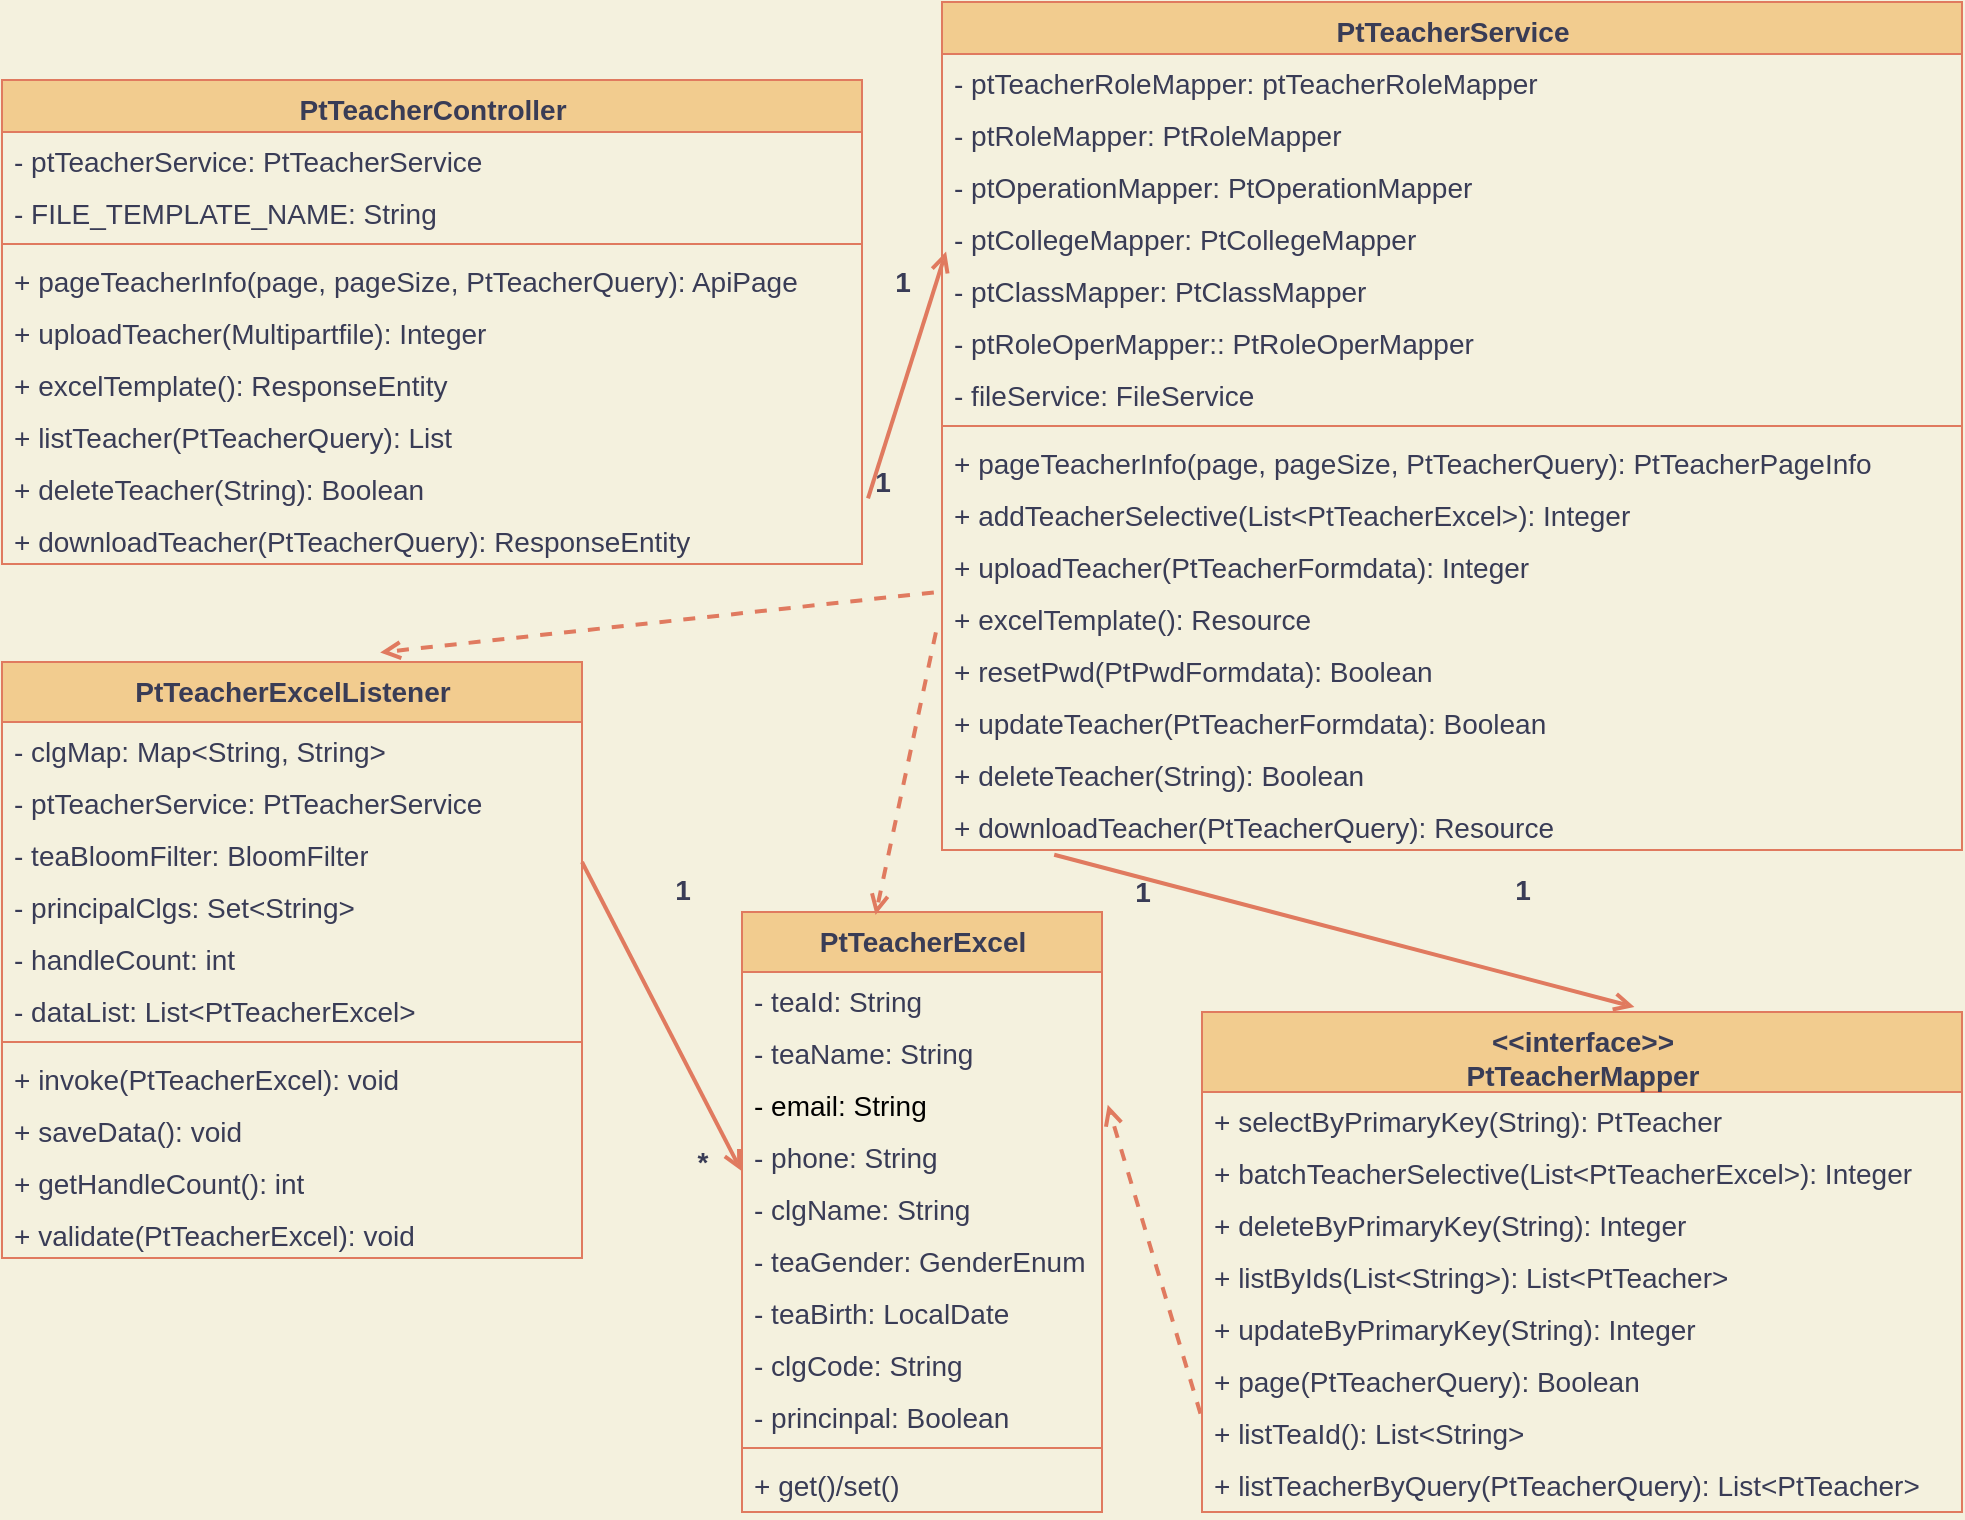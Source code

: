 <mxfile version="15.4.0" type="device"><diagram name="Page-1" id="9f46799a-70d6-7492-0946-bef42562c5a5"><mxGraphModel dx="1038" dy="1457" grid="1" gridSize="10" guides="1" tooltips="1" connect="0" arrows="1" fold="1" page="1" pageScale="1" pageWidth="1100" pageHeight="850" background="#F4F1DE" math="0" shadow="0"><root><mxCell id="0"/><mxCell id="1" parent="0"/><mxCell id="78961159f06e98e8-17" value="PtTeacherController" style="swimlane;html=1;fontStyle=1;align=center;verticalAlign=top;childLayout=stackLayout;horizontal=1;startSize=26;horizontalStack=0;resizeParent=1;resizeLast=0;collapsible=1;marginBottom=0;swimlaneFillColor=none;rounded=0;shadow=0;comic=0;labelBackgroundColor=none;strokeWidth=1;fillColor=#F2CC8F;fontFamily=Helvetica;fontSize=14;strokeColor=#E07A5F;fontColor=#393C56;" parent="1" vertex="1"><mxGeometry x="20" y="9" width="430" height="242" as="geometry"/></mxCell><mxCell id="78961159f06e98e8-21" value="- ptTeacherService: PtTeacherService" style="text;html=1;strokeColor=none;fillColor=none;align=left;verticalAlign=top;spacingLeft=4;spacingRight=4;whiteSpace=wrap;overflow=hidden;rotatable=0;points=[[0,0.5],[1,0.5]];portConstraint=eastwest;fontSize=14;fontColor=#393C56;fontFamily=Helvetica;" parent="78961159f06e98e8-17" vertex="1"><mxGeometry y="26" width="430" height="26" as="geometry"/></mxCell><mxCell id="JIWXaTheO_8evsPAqd3V-1" value="- FILE_TEMPLATE_NAME: String" style="text;html=1;strokeColor=none;fillColor=none;align=left;verticalAlign=top;spacingLeft=4;spacingRight=4;whiteSpace=wrap;overflow=hidden;rotatable=0;points=[[0,0.5],[1,0.5]];portConstraint=eastwest;fontSize=14;fontColor=#393C56;fontFamily=Helvetica;" parent="78961159f06e98e8-17" vertex="1"><mxGeometry y="52" width="430" height="26" as="geometry"/></mxCell><mxCell id="78961159f06e98e8-19" value="" style="line;html=1;strokeWidth=1;fillColor=none;align=left;verticalAlign=middle;spacingTop=-1;spacingLeft=3;spacingRight=3;rotatable=0;labelPosition=right;points=[];portConstraint=eastwest;fontSize=14;strokeColor=#E07A5F;fontColor=#393C56;labelBackgroundColor=#F4F1DE;fontFamily=Helvetica;" parent="78961159f06e98e8-17" vertex="1"><mxGeometry y="78" width="430" height="8" as="geometry"/></mxCell><mxCell id="78961159f06e98e8-20" value="+ pageTeacherInfo(page, pageSize, PtTeacherQuery): ApiPage" style="text;html=1;strokeColor=none;fillColor=none;align=left;verticalAlign=top;spacingLeft=4;spacingRight=4;whiteSpace=wrap;overflow=hidden;rotatable=0;points=[[0,0.5],[1,0.5]];portConstraint=eastwest;fontSize=14;fontColor=#393C56;fontFamily=Helvetica;" parent="78961159f06e98e8-17" vertex="1"><mxGeometry y="86" width="430" height="26" as="geometry"/></mxCell><mxCell id="78961159f06e98e8-23" value="+ uploadTeacher(Multipartfile): Integer&amp;nbsp;" style="text;html=1;strokeColor=none;fillColor=none;align=left;verticalAlign=top;spacingLeft=4;spacingRight=4;whiteSpace=wrap;overflow=hidden;rotatable=0;points=[[0,0.5],[1,0.5]];portConstraint=eastwest;fontSize=14;fontColor=#393C56;fontFamily=Helvetica;" parent="78961159f06e98e8-17" vertex="1"><mxGeometry y="112" width="430" height="26" as="geometry"/></mxCell><mxCell id="78961159f06e98e8-25" value="+ excelTemplate(): ResponseEntity" style="text;html=1;strokeColor=none;fillColor=none;align=left;verticalAlign=top;spacingLeft=4;spacingRight=4;whiteSpace=wrap;overflow=hidden;rotatable=0;points=[[0,0.5],[1,0.5]];portConstraint=eastwest;fontSize=14;fontColor=#393C56;fontFamily=Helvetica;" parent="78961159f06e98e8-17" vertex="1"><mxGeometry y="138" width="430" height="26" as="geometry"/></mxCell><mxCell id="78961159f06e98e8-26" value="+ listTeacher(PtTeacherQuery): List" style="text;html=1;strokeColor=none;fillColor=none;align=left;verticalAlign=top;spacingLeft=4;spacingRight=4;whiteSpace=wrap;overflow=hidden;rotatable=0;points=[[0,0.5],[1,0.5]];portConstraint=eastwest;fontSize=14;fontColor=#393C56;fontFamily=Helvetica;" parent="78961159f06e98e8-17" vertex="1"><mxGeometry y="164" width="430" height="26" as="geometry"/></mxCell><mxCell id="78961159f06e98e8-24" value="+ deleteTeacher(String): Boolean" style="text;html=1;strokeColor=none;fillColor=none;align=left;verticalAlign=top;spacingLeft=4;spacingRight=4;whiteSpace=wrap;overflow=hidden;rotatable=0;points=[[0,0.5],[1,0.5]];portConstraint=eastwest;fontSize=14;fontColor=#393C56;fontFamily=Helvetica;" parent="78961159f06e98e8-17" vertex="1"><mxGeometry y="190" width="430" height="26" as="geometry"/></mxCell><mxCell id="JIWXaTheO_8evsPAqd3V-7" value="+ downloadTeacher(PtTeacherQuery): ResponseEntity" style="text;html=1;strokeColor=none;fillColor=none;align=left;verticalAlign=top;spacingLeft=4;spacingRight=4;whiteSpace=wrap;overflow=hidden;rotatable=0;points=[[0,0.5],[1,0.5]];portConstraint=eastwest;fontSize=14;fontColor=#393C56;fontFamily=Helvetica;" parent="78961159f06e98e8-17" vertex="1"><mxGeometry y="216" width="430" height="26" as="geometry"/></mxCell><mxCell id="78961159f06e98e8-30" value="PtTeacherService" style="swimlane;html=1;fontStyle=1;align=center;verticalAlign=top;childLayout=stackLayout;horizontal=1;startSize=26;horizontalStack=0;resizeParent=1;resizeLast=0;collapsible=1;marginBottom=0;swimlaneFillColor=none;rounded=0;shadow=0;comic=0;labelBackgroundColor=none;strokeWidth=1;fillColor=#F2CC8F;fontFamily=Helvetica;fontSize=14;strokeColor=#E07A5F;fontColor=#393C56;" parent="1" vertex="1"><mxGeometry x="490" y="-30" width="510" height="424" as="geometry"/></mxCell><mxCell id="78961159f06e98e8-31" value="- ptTeacherRoleMapper: ptTeacherRoleMapper" style="text;html=1;strokeColor=none;fillColor=none;align=left;verticalAlign=top;spacingLeft=4;spacingRight=4;whiteSpace=wrap;overflow=hidden;rotatable=0;points=[[0,0.5],[1,0.5]];portConstraint=eastwest;fontSize=14;fontColor=#393C56;fontFamily=Helvetica;" parent="78961159f06e98e8-30" vertex="1"><mxGeometry y="26" width="510" height="26" as="geometry"/></mxCell><mxCell id="78961159f06e98e8-32" value="- ptRoleMapper: PtRoleMapper" style="text;html=1;strokeColor=none;fillColor=none;align=left;verticalAlign=top;spacingLeft=4;spacingRight=4;whiteSpace=wrap;overflow=hidden;rotatable=0;points=[[0,0.5],[1,0.5]];portConstraint=eastwest;fontSize=14;fontColor=#393C56;fontFamily=Helvetica;" parent="78961159f06e98e8-30" vertex="1"><mxGeometry y="52" width="510" height="26" as="geometry"/></mxCell><mxCell id="78961159f06e98e8-33" value="- ptOperationMapper: PtOperationMapper" style="text;html=1;strokeColor=none;fillColor=none;align=left;verticalAlign=top;spacingLeft=4;spacingRight=4;whiteSpace=wrap;overflow=hidden;rotatable=0;points=[[0,0.5],[1,0.5]];portConstraint=eastwest;fontSize=14;fontColor=#393C56;fontFamily=Helvetica;" parent="78961159f06e98e8-30" vertex="1"><mxGeometry y="78" width="510" height="26" as="geometry"/></mxCell><mxCell id="78961159f06e98e8-34" value="- ptCollegeMapper: PtCollegeMapper" style="text;html=1;strokeColor=none;fillColor=none;align=left;verticalAlign=top;spacingLeft=4;spacingRight=4;whiteSpace=wrap;overflow=hidden;rotatable=0;points=[[0,0.5],[1,0.5]];portConstraint=eastwest;fontSize=14;fontColor=#393C56;fontFamily=Helvetica;" parent="78961159f06e98e8-30" vertex="1"><mxGeometry y="104" width="510" height="26" as="geometry"/></mxCell><mxCell id="78961159f06e98e8-36" value="- ptClassMapper: PtClassMapper" style="text;html=1;strokeColor=none;fillColor=none;align=left;verticalAlign=top;spacingLeft=4;spacingRight=4;whiteSpace=wrap;overflow=hidden;rotatable=0;points=[[0,0.5],[1,0.5]];portConstraint=eastwest;fontSize=14;fontColor=#393C56;fontFamily=Helvetica;" parent="78961159f06e98e8-30" vertex="1"><mxGeometry y="130" width="510" height="26" as="geometry"/></mxCell><mxCell id="JIWXaTheO_8evsPAqd3V-2" value="- ptRoleOperMapper:: PtRoleOperMapper" style="text;html=1;strokeColor=none;fillColor=none;align=left;verticalAlign=top;spacingLeft=4;spacingRight=4;whiteSpace=wrap;overflow=hidden;rotatable=0;points=[[0,0.5],[1,0.5]];portConstraint=eastwest;fontSize=14;fontColor=#393C56;fontFamily=Helvetica;" parent="78961159f06e98e8-30" vertex="1"><mxGeometry y="156" width="510" height="26" as="geometry"/></mxCell><mxCell id="78961159f06e98e8-37" value="- fileService: FileService" style="text;html=1;strokeColor=none;fillColor=none;align=left;verticalAlign=top;spacingLeft=4;spacingRight=4;whiteSpace=wrap;overflow=hidden;rotatable=0;points=[[0,0.5],[1,0.5]];portConstraint=eastwest;fontSize=14;fontColor=#393C56;fontFamily=Helvetica;" parent="78961159f06e98e8-30" vertex="1"><mxGeometry y="182" width="510" height="26" as="geometry"/></mxCell><mxCell id="JIWXaTheO_8evsPAqd3V-35" value="" style="line;html=1;strokeWidth=1;fillColor=none;align=left;verticalAlign=middle;spacingTop=-1;spacingLeft=3;spacingRight=3;rotatable=0;labelPosition=right;points=[];portConstraint=eastwest;fontSize=14;strokeColor=#E07A5F;fontColor=#393C56;labelBackgroundColor=#F4F1DE;fontFamily=Helvetica;" parent="78961159f06e98e8-30" vertex="1"><mxGeometry y="208" width="510" height="8" as="geometry"/></mxCell><mxCell id="78961159f06e98e8-39" value="+ pageTeacherInfo(page, pageSize, PtTeacherQuery): PtTeacherPageInfo" style="text;html=1;strokeColor=none;fillColor=none;align=left;verticalAlign=top;spacingLeft=4;spacingRight=4;whiteSpace=wrap;overflow=hidden;rotatable=0;points=[[0,0.5],[1,0.5]];portConstraint=eastwest;fontSize=14;fontColor=#393C56;fontFamily=Helvetica;" parent="78961159f06e98e8-30" vertex="1"><mxGeometry y="216" width="510" height="26" as="geometry"/></mxCell><mxCell id="78961159f06e98e8-40" value="+ addTeacherSelective(List&amp;lt;PtTeacherExcel&amp;gt;): Integer" style="text;html=1;strokeColor=none;fillColor=none;align=left;verticalAlign=top;spacingLeft=4;spacingRight=4;whiteSpace=wrap;overflow=hidden;rotatable=0;points=[[0,0.5],[1,0.5]];portConstraint=eastwest;fontSize=14;fontColor=#393C56;fontFamily=Helvetica;" parent="78961159f06e98e8-30" vertex="1"><mxGeometry y="242" width="510" height="26" as="geometry"/></mxCell><mxCell id="78961159f06e98e8-42" value="+ uploadTeacher(PtTeacherFormdata): Integer" style="text;html=1;strokeColor=none;fillColor=none;align=left;verticalAlign=top;spacingLeft=4;spacingRight=4;whiteSpace=wrap;overflow=hidden;rotatable=0;points=[[0,0.5],[1,0.5]];portConstraint=eastwest;fontSize=14;fontColor=#393C56;fontFamily=Helvetica;" parent="78961159f06e98e8-30" vertex="1"><mxGeometry y="268" width="510" height="26" as="geometry"/></mxCell><mxCell id="JIWXaTheO_8evsPAqd3V-4" value="+ excelTemplate(): Resource" style="text;html=1;strokeColor=none;fillColor=none;align=left;verticalAlign=top;spacingLeft=4;spacingRight=4;whiteSpace=wrap;overflow=hidden;rotatable=0;points=[[0,0.5],[1,0.5]];portConstraint=eastwest;fontSize=14;fontColor=#393C56;fontFamily=Helvetica;" parent="78961159f06e98e8-30" vertex="1"><mxGeometry y="294" width="510" height="26" as="geometry"/></mxCell><mxCell id="JIWXaTheO_8evsPAqd3V-3" value="+ resetPwd(PtPwdFormdata): Boolean" style="text;html=1;strokeColor=none;fillColor=none;align=left;verticalAlign=top;spacingLeft=4;spacingRight=4;whiteSpace=wrap;overflow=hidden;rotatable=0;points=[[0,0.5],[1,0.5]];portConstraint=eastwest;fontSize=14;fontColor=#393C56;fontFamily=Helvetica;" parent="78961159f06e98e8-30" vertex="1"><mxGeometry y="320" width="510" height="26" as="geometry"/></mxCell><mxCell id="JIWXaTheO_8evsPAqd3V-5" value="+ updateTeacher(PtTeacherFormdata): Boolean" style="text;html=1;strokeColor=none;fillColor=none;align=left;verticalAlign=top;spacingLeft=4;spacingRight=4;whiteSpace=wrap;overflow=hidden;rotatable=0;points=[[0,0.5],[1,0.5]];portConstraint=eastwest;fontSize=14;fontColor=#393C56;fontFamily=Helvetica;" parent="78961159f06e98e8-30" vertex="1"><mxGeometry y="346" width="510" height="26" as="geometry"/></mxCell><mxCell id="JIWXaTheO_8evsPAqd3V-6" value="+ deleteTeacher(String): Boolean" style="text;html=1;strokeColor=none;fillColor=none;align=left;verticalAlign=top;spacingLeft=4;spacingRight=4;whiteSpace=wrap;overflow=hidden;rotatable=0;points=[[0,0.5],[1,0.5]];portConstraint=eastwest;fontSize=14;fontColor=#393C56;fontFamily=Helvetica;" parent="78961159f06e98e8-30" vertex="1"><mxGeometry y="372" width="510" height="26" as="geometry"/></mxCell><mxCell id="JIWXaTheO_8evsPAqd3V-8" value="+ downloadTeacher(PtTeacherQuery): Resource" style="text;html=1;strokeColor=none;fillColor=none;align=left;verticalAlign=top;spacingLeft=4;spacingRight=4;whiteSpace=wrap;overflow=hidden;rotatable=0;points=[[0,0.5],[1,0.5]];portConstraint=eastwest;fontSize=14;fontColor=#393C56;fontFamily=Helvetica;" parent="78961159f06e98e8-30" vertex="1"><mxGeometry y="398" width="510" height="26" as="geometry"/></mxCell><mxCell id="JIWXaTheO_8evsPAqd3V-9" value="&amp;lt;&amp;lt;interface&amp;gt;&amp;gt;&lt;br style=&quot;font-size: 14px;&quot;&gt;PtTeacherMapper" style="swimlane;html=1;fontStyle=1;align=center;verticalAlign=top;childLayout=stackLayout;horizontal=1;startSize=40;horizontalStack=0;resizeParent=1;resizeLast=0;collapsible=1;marginBottom=0;swimlaneFillColor=none;rounded=0;shadow=0;comic=0;labelBackgroundColor=none;strokeWidth=1;fillColor=#F2CC8F;fontFamily=Helvetica;fontSize=14;strokeColor=#E07A5F;fontColor=#393C56;" parent="1" vertex="1"><mxGeometry x="620" y="475" width="380" height="250" as="geometry"/></mxCell><mxCell id="JIWXaTheO_8evsPAqd3V-18" value="+ selectByPrimaryKey(String): PtTeacher" style="text;html=1;strokeColor=none;fillColor=none;align=left;verticalAlign=top;spacingLeft=4;spacingRight=4;whiteSpace=wrap;overflow=hidden;rotatable=0;points=[[0,0.5],[1,0.5]];portConstraint=eastwest;fontSize=14;fontColor=#393C56;fontFamily=Helvetica;" parent="JIWXaTheO_8evsPAqd3V-9" vertex="1"><mxGeometry y="40" width="380" height="26" as="geometry"/></mxCell><mxCell id="JIWXaTheO_8evsPAqd3V-19" value="+ batchTeacherSelective(List&amp;lt;PtTeacherExcel&amp;gt;): Integer" style="text;html=1;strokeColor=none;fillColor=none;align=left;verticalAlign=top;spacingLeft=4;spacingRight=4;whiteSpace=wrap;overflow=hidden;rotatable=0;points=[[0,0.5],[1,0.5]];portConstraint=eastwest;fontSize=14;fontColor=#393C56;fontFamily=Helvetica;" parent="JIWXaTheO_8evsPAqd3V-9" vertex="1"><mxGeometry y="66" width="380" height="26" as="geometry"/></mxCell><mxCell id="JIWXaTheO_8evsPAqd3V-20" value="+ deleteByPrimaryKey(String): Integer" style="text;html=1;strokeColor=none;fillColor=none;align=left;verticalAlign=top;spacingLeft=4;spacingRight=4;whiteSpace=wrap;overflow=hidden;rotatable=0;points=[[0,0.5],[1,0.5]];portConstraint=eastwest;fontSize=14;fontColor=#393C56;fontFamily=Helvetica;" parent="JIWXaTheO_8evsPAqd3V-9" vertex="1"><mxGeometry y="92" width="380" height="26" as="geometry"/></mxCell><mxCell id="JIWXaTheO_8evsPAqd3V-21" value="+ listByIds(List&amp;lt;String&amp;gt;): List&amp;lt;PtTeacher&amp;gt;" style="text;html=1;strokeColor=none;fillColor=none;align=left;verticalAlign=top;spacingLeft=4;spacingRight=4;whiteSpace=wrap;overflow=hidden;rotatable=0;points=[[0,0.5],[1,0.5]];portConstraint=eastwest;fontSize=14;fontColor=#393C56;fontFamily=Helvetica;" parent="JIWXaTheO_8evsPAqd3V-9" vertex="1"><mxGeometry y="118" width="380" height="26" as="geometry"/></mxCell><mxCell id="JIWXaTheO_8evsPAqd3V-22" value="+ updateByPrimaryKey(String): Integer" style="text;html=1;strokeColor=none;fillColor=none;align=left;verticalAlign=top;spacingLeft=4;spacingRight=4;whiteSpace=wrap;overflow=hidden;rotatable=0;points=[[0,0.5],[1,0.5]];portConstraint=eastwest;fontSize=14;fontColor=#393C56;fontFamily=Helvetica;" parent="JIWXaTheO_8evsPAqd3V-9" vertex="1"><mxGeometry y="144" width="380" height="26" as="geometry"/></mxCell><mxCell id="JIWXaTheO_8evsPAqd3V-23" value="+ page(PtTeacherQuery): Boolean" style="text;html=1;strokeColor=none;fillColor=none;align=left;verticalAlign=top;spacingLeft=4;spacingRight=4;whiteSpace=wrap;overflow=hidden;rotatable=0;points=[[0,0.5],[1,0.5]];portConstraint=eastwest;fontSize=14;fontColor=#393C56;fontFamily=Helvetica;" parent="JIWXaTheO_8evsPAqd3V-9" vertex="1"><mxGeometry y="170" width="380" height="26" as="geometry"/></mxCell><mxCell id="JIWXaTheO_8evsPAqd3V-24" value="+ listTeaId(): List&amp;lt;String&amp;gt;" style="text;html=1;strokeColor=none;fillColor=none;align=left;verticalAlign=top;spacingLeft=4;spacingRight=4;whiteSpace=wrap;overflow=hidden;rotatable=0;points=[[0,0.5],[1,0.5]];portConstraint=eastwest;fontSize=14;fontColor=#393C56;fontFamily=Helvetica;" parent="JIWXaTheO_8evsPAqd3V-9" vertex="1"><mxGeometry y="196" width="380" height="26" as="geometry"/></mxCell><mxCell id="JIWXaTheO_8evsPAqd3V-25" value="+ listTeacherByQuery(PtTeacherQuery): List&amp;lt;PtTeacher&amp;gt;" style="text;html=1;strokeColor=none;fillColor=none;align=left;verticalAlign=top;spacingLeft=4;spacingRight=4;whiteSpace=wrap;overflow=hidden;rotatable=0;points=[[0,0.5],[1,0.5]];portConstraint=eastwest;fontSize=14;fontColor=#393C56;fontFamily=Helvetica;" parent="JIWXaTheO_8evsPAqd3V-9" vertex="1"><mxGeometry y="222" width="380" height="26" as="geometry"/></mxCell><mxCell id="JIWXaTheO_8evsPAqd3V-26" value="PtTeacherExcel" style="swimlane;html=1;fontStyle=1;align=center;verticalAlign=top;childLayout=stackLayout;horizontal=1;startSize=30;horizontalStack=0;resizeParent=1;resizeLast=0;collapsible=1;marginBottom=0;swimlaneFillColor=none;rounded=0;shadow=0;comic=0;labelBackgroundColor=none;strokeWidth=1;fillColor=#F2CC8F;fontFamily=Helvetica;fontSize=14;strokeColor=#E07A5F;fontColor=#393C56;" parent="1" vertex="1"><mxGeometry x="390" y="425" width="180" height="300" as="geometry"><mxRectangle x="310" y="310" width="140" height="30" as="alternateBounds"/></mxGeometry></mxCell><mxCell id="JIWXaTheO_8evsPAqd3V-36" value="- teaId: String&lt;br style=&quot;font-size: 14px;&quot;&gt;" style="text;html=1;strokeColor=none;fillColor=none;align=left;verticalAlign=top;spacingLeft=4;spacingRight=4;whiteSpace=wrap;overflow=hidden;rotatable=0;points=[[0,0.5],[1,0.5]];portConstraint=eastwest;fontSize=14;fontColor=#393C56;fontFamily=Helvetica;" parent="JIWXaTheO_8evsPAqd3V-26" vertex="1"><mxGeometry y="30" width="180" height="26" as="geometry"/></mxCell><mxCell id="JIWXaTheO_8evsPAqd3V-37" value="- teaName: String" style="text;html=1;strokeColor=none;fillColor=none;align=left;verticalAlign=top;spacingLeft=4;spacingRight=4;whiteSpace=wrap;overflow=hidden;rotatable=0;points=[[0,0.5],[1,0.5]];portConstraint=eastwest;fontSize=14;fontColor=#393C56;fontFamily=Helvetica;" parent="JIWXaTheO_8evsPAqd3V-26" vertex="1"><mxGeometry y="56" width="180" height="26" as="geometry"/></mxCell><mxCell id="JIWXaTheO_8evsPAqd3V-38" value="- email: String" style="text;html=1;strokeColor=none;fillColor=none;align=left;verticalAlign=top;spacingLeft=4;spacingRight=4;whiteSpace=wrap;overflow=hidden;rotatable=0;points=[[0,0.5],[1,0.5]];portConstraint=eastwest;fontSize=14;fontFamily=Helvetica;" parent="JIWXaTheO_8evsPAqd3V-26" vertex="1"><mxGeometry y="82" width="180" height="26" as="geometry"/></mxCell><mxCell id="JIWXaTheO_8evsPAqd3V-39" value="- phone: String" style="text;html=1;strokeColor=none;fillColor=none;align=left;verticalAlign=top;spacingLeft=4;spacingRight=4;whiteSpace=wrap;overflow=hidden;rotatable=0;points=[[0,0.5],[1,0.5]];portConstraint=eastwest;fontSize=14;fontColor=#393C56;fontFamily=Helvetica;" parent="JIWXaTheO_8evsPAqd3V-26" vertex="1"><mxGeometry y="108" width="180" height="26" as="geometry"/></mxCell><mxCell id="JIWXaTheO_8evsPAqd3V-40" value="- clgName: String" style="text;html=1;strokeColor=none;fillColor=none;align=left;verticalAlign=top;spacingLeft=4;spacingRight=4;whiteSpace=wrap;overflow=hidden;rotatable=0;points=[[0,0.5],[1,0.5]];portConstraint=eastwest;fontSize=14;fontColor=#393C56;fontFamily=Helvetica;" parent="JIWXaTheO_8evsPAqd3V-26" vertex="1"><mxGeometry y="134" width="180" height="26" as="geometry"/></mxCell><mxCell id="JIWXaTheO_8evsPAqd3V-41" value="- teaGender: GenderEnum" style="text;html=1;strokeColor=none;fillColor=none;align=left;verticalAlign=top;spacingLeft=4;spacingRight=4;whiteSpace=wrap;overflow=hidden;rotatable=0;points=[[0,0.5],[1,0.5]];portConstraint=eastwest;fontSize=14;fontColor=#393C56;fontFamily=Helvetica;" parent="JIWXaTheO_8evsPAqd3V-26" vertex="1"><mxGeometry y="160" width="180" height="26" as="geometry"/></mxCell><mxCell id="JIWXaTheO_8evsPAqd3V-42" value="- teaBirth: LocalDate" style="text;html=1;strokeColor=none;fillColor=none;align=left;verticalAlign=top;spacingLeft=4;spacingRight=4;whiteSpace=wrap;overflow=hidden;rotatable=0;points=[[0,0.5],[1,0.5]];portConstraint=eastwest;fontSize=14;fontColor=#393C56;fontFamily=Helvetica;" parent="JIWXaTheO_8evsPAqd3V-26" vertex="1"><mxGeometry y="186" width="180" height="26" as="geometry"/></mxCell><mxCell id="JIWXaTheO_8evsPAqd3V-43" value="- clgCode: String" style="text;html=1;strokeColor=none;fillColor=none;align=left;verticalAlign=top;spacingLeft=4;spacingRight=4;whiteSpace=wrap;overflow=hidden;rotatable=0;points=[[0,0.5],[1,0.5]];portConstraint=eastwest;fontSize=14;fontColor=#393C56;fontFamily=Helvetica;" parent="JIWXaTheO_8evsPAqd3V-26" vertex="1"><mxGeometry y="212" width="180" height="26" as="geometry"/></mxCell><mxCell id="JIWXaTheO_8evsPAqd3V-44" value="- princinpal: Boolean" style="text;html=1;strokeColor=none;fillColor=none;align=left;verticalAlign=top;spacingLeft=4;spacingRight=4;whiteSpace=wrap;overflow=hidden;rotatable=0;points=[[0,0.5],[1,0.5]];portConstraint=eastwest;fontSize=14;fontColor=#393C56;fontFamily=Helvetica;" parent="JIWXaTheO_8evsPAqd3V-26" vertex="1"><mxGeometry y="238" width="180" height="26" as="geometry"/></mxCell><mxCell id="78961159f06e98e8-38" value="" style="line;html=1;strokeWidth=1;fillColor=none;align=left;verticalAlign=middle;spacingTop=-1;spacingLeft=3;spacingRight=3;rotatable=0;labelPosition=right;points=[];portConstraint=eastwest;fontSize=14;strokeColor=#E07A5F;fontColor=#393C56;labelBackgroundColor=#F4F1DE;fontFamily=Helvetica;" parent="JIWXaTheO_8evsPAqd3V-26" vertex="1"><mxGeometry y="264" width="180" height="8" as="geometry"/></mxCell><mxCell id="JIWXaTheO_8evsPAqd3V-45" value="+ get()/set()" style="text;html=1;strokeColor=none;fillColor=none;align=left;verticalAlign=top;spacingLeft=4;spacingRight=4;whiteSpace=wrap;overflow=hidden;rotatable=0;points=[[0,0.5],[1,0.5]];portConstraint=eastwest;fontSize=14;fontColor=#393C56;fontFamily=Helvetica;" parent="JIWXaTheO_8evsPAqd3V-26" vertex="1"><mxGeometry y="272" width="180" height="28" as="geometry"/></mxCell><mxCell id="JIWXaTheO_8evsPAqd3V-70" value="" style="edgeStyle=none;rounded=0;orthogonalLoop=1;jettySize=auto;html=1;fontSize=14;endArrow=open;endFill=0;exitX=1;exitY=0.692;exitDx=0;exitDy=0;exitPerimeter=0;strokeColor=#E07A5F;fontColor=#393C56;labelBackgroundColor=#F4F1DE;fontFamily=Helvetica;strokeWidth=2;entryX=-0.002;entryY=0.823;entryDx=0;entryDy=0;entryPerimeter=0;" parent="1" source="JIWXaTheO_8evsPAqd3V-49" target="JIWXaTheO_8evsPAqd3V-39" edge="1"><mxGeometry relative="1" as="geometry"><mxPoint x="310" y="390" as="targetPoint"/></mxGeometry></mxCell><mxCell id="JIWXaTheO_8evsPAqd3V-46" value="PtTeacherExcelListener" style="swimlane;html=1;fontStyle=1;align=center;verticalAlign=top;childLayout=stackLayout;horizontal=1;startSize=30;horizontalStack=0;resizeParent=1;resizeLast=0;collapsible=1;marginBottom=0;swimlaneFillColor=none;rounded=0;shadow=0;comic=0;labelBackgroundColor=none;strokeWidth=1;fillColor=#F2CC8F;fontFamily=Helvetica;fontSize=14;strokeColor=#E07A5F;fontColor=#393C56;" parent="1" vertex="1"><mxGeometry x="20" y="300" width="290" height="298" as="geometry"/></mxCell><mxCell id="JIWXaTheO_8evsPAqd3V-47" value="- clgMap: Map&amp;lt;String, String&amp;gt;" style="text;html=1;strokeColor=none;fillColor=none;align=left;verticalAlign=top;spacingLeft=4;spacingRight=4;whiteSpace=wrap;overflow=hidden;rotatable=0;points=[[0,0.5],[1,0.5]];portConstraint=eastwest;fontSize=14;fontColor=#393C56;fontFamily=Helvetica;" parent="JIWXaTheO_8evsPAqd3V-46" vertex="1"><mxGeometry y="30" width="290" height="26" as="geometry"/></mxCell><mxCell id="JIWXaTheO_8evsPAqd3V-48" value="- ptTeacherService: PtTeacherService" style="text;html=1;strokeColor=none;fillColor=none;align=left;verticalAlign=top;spacingLeft=4;spacingRight=4;whiteSpace=wrap;overflow=hidden;rotatable=0;points=[[0,0.5],[1,0.5]];portConstraint=eastwest;fontSize=14;fontColor=#393C56;fontFamily=Helvetica;" parent="JIWXaTheO_8evsPAqd3V-46" vertex="1"><mxGeometry y="56" width="290" height="26" as="geometry"/></mxCell><mxCell id="JIWXaTheO_8evsPAqd3V-49" value="- teaBloomFilter: BloomFilter" style="text;html=1;strokeColor=none;fillColor=none;align=left;verticalAlign=top;spacingLeft=4;spacingRight=4;whiteSpace=wrap;overflow=hidden;rotatable=0;points=[[0,0.5],[1,0.5]];portConstraint=eastwest;fontSize=14;fontColor=#393C56;fontFamily=Helvetica;" parent="JIWXaTheO_8evsPAqd3V-46" vertex="1"><mxGeometry y="82" width="290" height="26" as="geometry"/></mxCell><mxCell id="JIWXaTheO_8evsPAqd3V-50" value="- principalClgs: Set&amp;lt;String&amp;gt;" style="text;html=1;strokeColor=none;fillColor=none;align=left;verticalAlign=top;spacingLeft=4;spacingRight=4;whiteSpace=wrap;overflow=hidden;rotatable=0;points=[[0,0.5],[1,0.5]];portConstraint=eastwest;fontSize=14;fontColor=#393C56;fontFamily=Helvetica;" parent="JIWXaTheO_8evsPAqd3V-46" vertex="1"><mxGeometry y="108" width="290" height="26" as="geometry"/></mxCell><mxCell id="JIWXaTheO_8evsPAqd3V-51" value="- handleCount: int" style="text;html=1;strokeColor=none;fillColor=none;align=left;verticalAlign=top;spacingLeft=4;spacingRight=4;whiteSpace=wrap;overflow=hidden;rotatable=0;points=[[0,0.5],[1,0.5]];portConstraint=eastwest;fontSize=14;fontColor=#393C56;fontFamily=Helvetica;" parent="JIWXaTheO_8evsPAqd3V-46" vertex="1"><mxGeometry y="134" width="290" height="26" as="geometry"/></mxCell><mxCell id="JIWXaTheO_8evsPAqd3V-52" value="- dataList: List&amp;lt;PtTeacherExcel&amp;gt;" style="text;html=1;strokeColor=none;fillColor=none;align=left;verticalAlign=top;spacingLeft=4;spacingRight=4;whiteSpace=wrap;overflow=hidden;rotatable=0;points=[[0,0.5],[1,0.5]];portConstraint=eastwest;fontSize=14;fontColor=#393C56;fontFamily=Helvetica;" parent="JIWXaTheO_8evsPAqd3V-46" vertex="1"><mxGeometry y="160" width="290" height="26" as="geometry"/></mxCell><mxCell id="JIWXaTheO_8evsPAqd3V-56" value="" style="line;html=1;strokeWidth=1;fillColor=none;align=left;verticalAlign=middle;spacingTop=-1;spacingLeft=3;spacingRight=3;rotatable=0;labelPosition=right;points=[];portConstraint=eastwest;fontSize=14;strokeColor=#E07A5F;fontColor=#393C56;labelBackgroundColor=#F4F1DE;fontFamily=Helvetica;" parent="JIWXaTheO_8evsPAqd3V-46" vertex="1"><mxGeometry y="186" width="290" height="8" as="geometry"/></mxCell><mxCell id="JIWXaTheO_8evsPAqd3V-57" value="+ invoke(PtTeacherExcel): void" style="text;html=1;strokeColor=none;fillColor=none;align=left;verticalAlign=top;spacingLeft=4;spacingRight=4;whiteSpace=wrap;overflow=hidden;rotatable=0;points=[[0,0.5],[1,0.5]];portConstraint=eastwest;fontSize=14;fontColor=#393C56;fontFamily=Helvetica;" parent="JIWXaTheO_8evsPAqd3V-46" vertex="1"><mxGeometry y="194" width="290" height="26" as="geometry"/></mxCell><mxCell id="JIWXaTheO_8evsPAqd3V-58" value="+ saveData(): void" style="text;html=1;strokeColor=none;fillColor=none;align=left;verticalAlign=top;spacingLeft=4;spacingRight=4;whiteSpace=wrap;overflow=hidden;rotatable=0;points=[[0,0.5],[1,0.5]];portConstraint=eastwest;fontSize=14;fontColor=#393C56;fontFamily=Helvetica;" parent="JIWXaTheO_8evsPAqd3V-46" vertex="1"><mxGeometry y="220" width="290" height="26" as="geometry"/></mxCell><mxCell id="JIWXaTheO_8evsPAqd3V-59" value="+ getHandleCount(): int" style="text;html=1;strokeColor=none;fillColor=none;align=left;verticalAlign=top;spacingLeft=4;spacingRight=4;whiteSpace=wrap;overflow=hidden;rotatable=0;points=[[0,0.5],[1,0.5]];portConstraint=eastwest;fontSize=14;fontColor=#393C56;fontFamily=Helvetica;" parent="JIWXaTheO_8evsPAqd3V-46" vertex="1"><mxGeometry y="246" width="290" height="26" as="geometry"/></mxCell><mxCell id="JIWXaTheO_8evsPAqd3V-60" value="+ validate(PtTeacherExcel): void" style="text;html=1;strokeColor=none;fillColor=none;align=left;verticalAlign=top;spacingLeft=4;spacingRight=4;whiteSpace=wrap;overflow=hidden;rotatable=0;points=[[0,0.5],[1,0.5]];portConstraint=eastwest;fontSize=14;fontColor=#393C56;fontFamily=Helvetica;" parent="JIWXaTheO_8evsPAqd3V-46" vertex="1"><mxGeometry y="272" width="290" height="26" as="geometry"/></mxCell><mxCell id="JIWXaTheO_8evsPAqd3V-62" value="" style="rounded=0;orthogonalLoop=1;jettySize=auto;html=1;fontSize=14;entryX=0.004;entryY=0.8;entryDx=0;entryDy=0;entryPerimeter=0;endArrow=open;endFill=0;strokeColor=#E07A5F;fontColor=#393C56;labelBackgroundColor=#F4F1DE;fontFamily=Helvetica;strokeWidth=2;exitX=1.007;exitY=0.738;exitDx=0;exitDy=0;exitPerimeter=0;" parent="1" source="78961159f06e98e8-24" target="78961159f06e98e8-34" edge="1"><mxGeometry relative="1" as="geometry"><mxPoint x="450" y="155" as="sourcePoint"/></mxGeometry></mxCell><mxCell id="JIWXaTheO_8evsPAqd3V-63" value="1" style="text;html=1;align=center;verticalAlign=middle;resizable=0;points=[];autosize=1;strokeColor=none;fillColor=none;fontSize=14;fontColor=#393C56;fontFamily=Helvetica;fontStyle=1" parent="1" vertex="1"><mxGeometry x="460" y="100" width="20" height="20" as="geometry"/></mxCell><mxCell id="JIWXaTheO_8evsPAqd3V-64" value="1" style="text;html=1;align=center;verticalAlign=middle;resizable=0;points=[];autosize=1;strokeColor=none;fillColor=none;fontSize=14;fontColor=#393C56;fontFamily=Helvetica;fontStyle=1" parent="1" vertex="1"><mxGeometry x="450" y="200" width="20" height="20" as="geometry"/></mxCell><mxCell id="JIWXaTheO_8evsPAqd3V-65" value="" style="rounded=0;orthogonalLoop=1;jettySize=auto;html=1;fontSize=14;endArrow=open;endFill=0;entryX=0.569;entryY=-0.01;entryDx=0;entryDy=0;entryPerimeter=0;exitX=0.11;exitY=1.092;exitDx=0;exitDy=0;exitPerimeter=0;strokeColor=#E07A5F;fontColor=#393C56;labelBackgroundColor=#F4F1DE;fontFamily=Helvetica;strokeWidth=2;" parent="1" source="JIWXaTheO_8evsPAqd3V-8" target="JIWXaTheO_8evsPAqd3V-9" edge="1"><mxGeometry relative="1" as="geometry"><mxPoint x="530.0" y="370.0" as="sourcePoint"/><mxPoint x="440" y="370" as="targetPoint"/></mxGeometry></mxCell><mxCell id="JIWXaTheO_8evsPAqd3V-66" value="1" style="text;html=1;align=center;verticalAlign=middle;resizable=0;points=[];autosize=1;strokeColor=none;fillColor=none;fontSize=14;fontColor=#393C56;fontFamily=Helvetica;strokeWidth=1;fontStyle=1" parent="1" vertex="1"><mxGeometry x="770" y="404" width="20" height="20" as="geometry"/></mxCell><mxCell id="JIWXaTheO_8evsPAqd3V-67" value="1" style="text;html=1;align=center;verticalAlign=middle;resizable=0;points=[];autosize=1;strokeColor=none;fillColor=none;fontSize=14;fontColor=#393C56;fontFamily=Helvetica;fontStyle=1" parent="1" vertex="1"><mxGeometry x="580" y="405" width="20" height="20" as="geometry"/></mxCell><mxCell id="JIWXaTheO_8evsPAqd3V-69" value="" style="rounded=0;orthogonalLoop=1;jettySize=auto;html=1;fontSize=14;endArrow=open;endFill=0;entryX=1.016;entryY=0.554;entryDx=0;entryDy=0;entryPerimeter=0;exitX=-0.002;exitY=1.185;exitDx=0;exitDy=0;exitPerimeter=0;dashed=1;strokeColor=#E07A5F;fontColor=#393C56;labelBackgroundColor=#F4F1DE;fontFamily=Helvetica;strokeWidth=2;" parent="1" source="JIWXaTheO_8evsPAqd3V-23" target="JIWXaTheO_8evsPAqd3V-38" edge="1"><mxGeometry relative="1" as="geometry"><mxPoint x="725.88" y="531.11" as="sourcePoint"/><mxPoint x="500.0" y="510.002" as="targetPoint"/></mxGeometry></mxCell><mxCell id="JIWXaTheO_8evsPAqd3V-71" value="1" style="text;html=1;align=center;verticalAlign=middle;resizable=0;points=[];autosize=1;strokeColor=none;fillColor=none;fontSize=14;fontColor=#393C56;fontFamily=Helvetica;fontStyle=1" parent="1" vertex="1"><mxGeometry x="350" y="404" width="20" height="20" as="geometry"/></mxCell><mxCell id="JIWXaTheO_8evsPAqd3V-72" value="*" style="text;html=1;align=center;verticalAlign=middle;resizable=0;points=[];autosize=1;strokeColor=none;fillColor=none;fontSize=14;fontColor=#393C56;fontStyle=1;fontFamily=Helvetica;" parent="1" vertex="1"><mxGeometry x="360" y="540" width="20" height="20" as="geometry"/></mxCell><mxCell id="JIWXaTheO_8evsPAqd3V-73" value="" style="rounded=0;orthogonalLoop=1;jettySize=auto;html=1;fontSize=14;endArrow=open;endFill=0;exitX=-0.006;exitY=0.815;exitDx=0;exitDy=0;exitPerimeter=0;dashed=1;strokeColor=#E07A5F;fontColor=#393C56;labelBackgroundColor=#F4F1DE;fontFamily=Helvetica;fontStyle=0;strokeWidth=2;entryX=0.371;entryY=0.005;entryDx=0;entryDy=0;entryPerimeter=0;" parent="1" source="JIWXaTheO_8evsPAqd3V-4" target="JIWXaTheO_8evsPAqd3V-26" edge="1"><mxGeometry relative="1" as="geometry"><mxPoint x="627.12" y="533.196" as="sourcePoint"/><mxPoint x="400" y="350" as="targetPoint"/></mxGeometry></mxCell><mxCell id="JIWXaTheO_8evsPAqd3V-74" value="" style="rounded=0;orthogonalLoop=1;jettySize=auto;html=1;fontSize=14;endArrow=open;endFill=0;entryX=0.652;entryY=-0.016;entryDx=0;entryDy=0;entryPerimeter=0;exitX=-0.008;exitY=0.046;exitDx=0;exitDy=0;exitPerimeter=0;dashed=1;strokeColor=#E07A5F;fontColor=#393C56;labelBackgroundColor=#F4F1DE;fontFamily=Helvetica;strokeWidth=2;" parent="1" source="JIWXaTheO_8evsPAqd3V-4" target="JIWXaTheO_8evsPAqd3V-46" edge="1"><mxGeometry relative="1" as="geometry"><mxPoint x="537.48" y="305.19" as="sourcePoint"/><mxPoint x="473.6" y="432.394" as="targetPoint"/></mxGeometry></mxCell></root></mxGraphModel></diagram></mxfile>